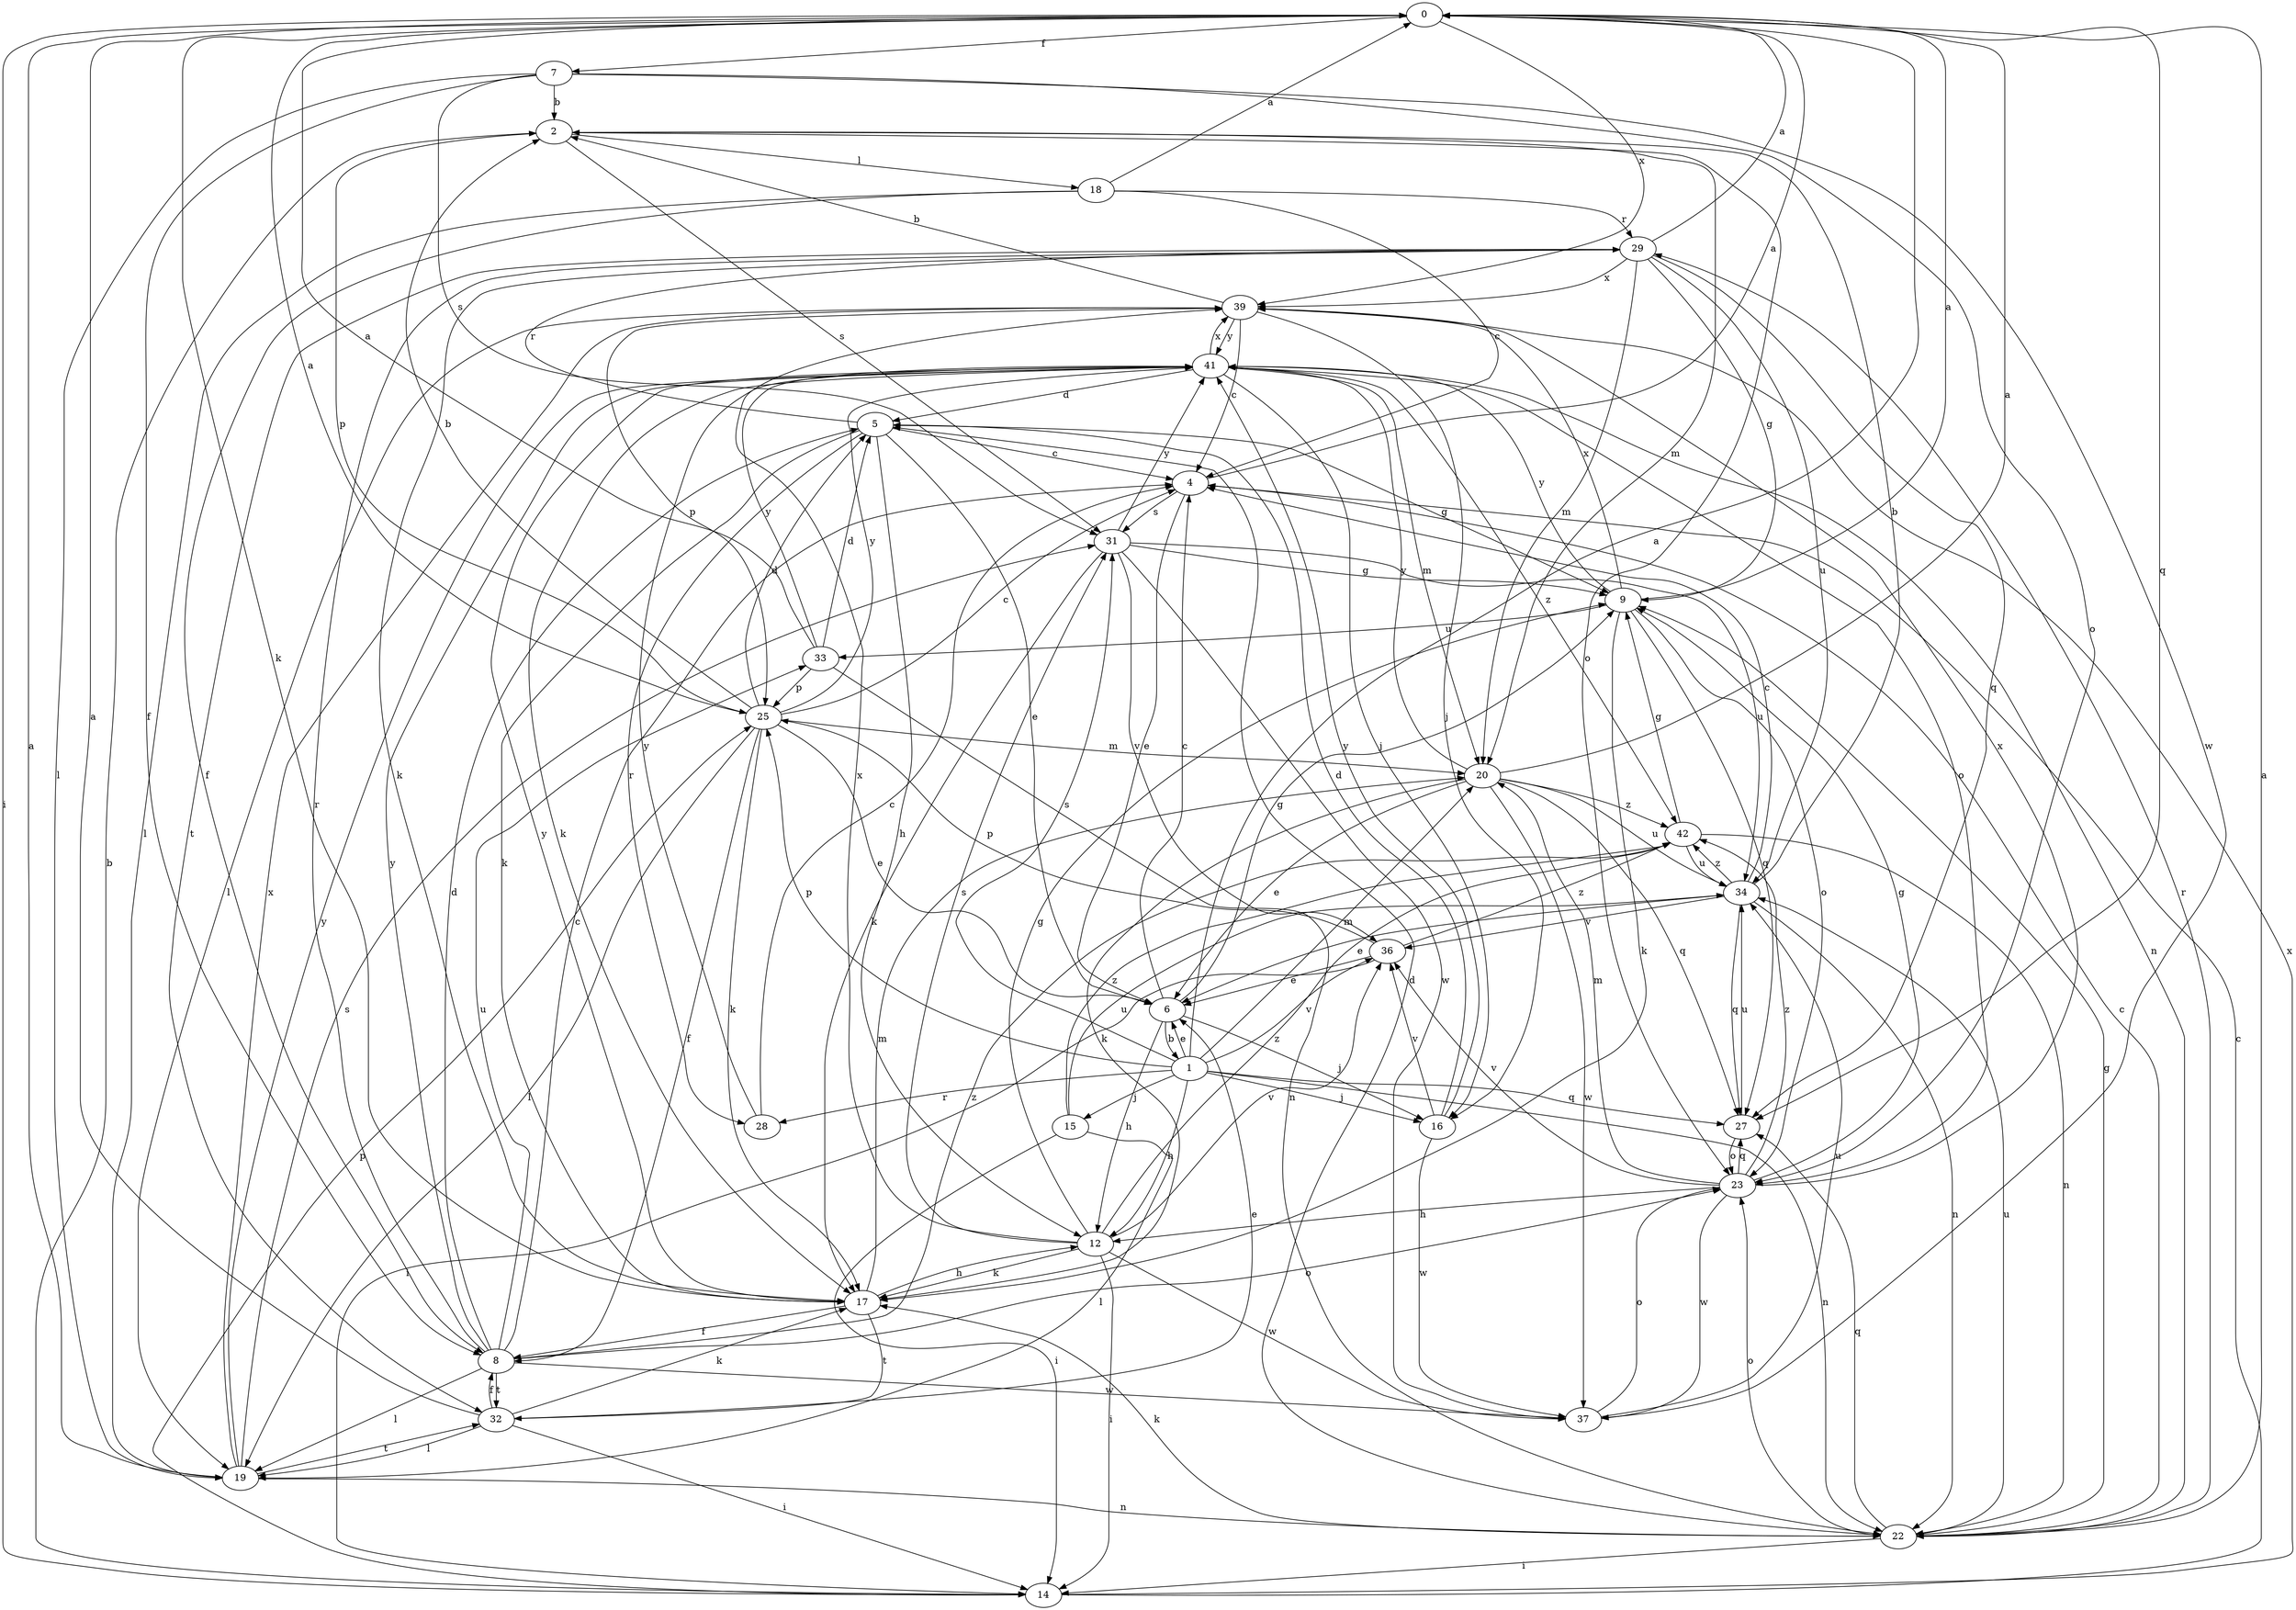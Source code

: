 strict digraph  {
0;
1;
2;
4;
5;
6;
7;
8;
9;
12;
14;
15;
16;
17;
18;
19;
20;
22;
23;
25;
27;
28;
29;
31;
32;
33;
34;
36;
37;
39;
41;
42;
0 -> 7  [label=f];
0 -> 14  [label=i];
0 -> 17  [label=k];
0 -> 27  [label=q];
0 -> 39  [label=x];
1 -> 0  [label=a];
1 -> 6  [label=e];
1 -> 12  [label=h];
1 -> 15  [label=j];
1 -> 16  [label=j];
1 -> 20  [label=m];
1 -> 22  [label=n];
1 -> 25  [label=p];
1 -> 27  [label=q];
1 -> 28  [label=r];
1 -> 31  [label=s];
1 -> 36  [label=v];
2 -> 18  [label=l];
2 -> 20  [label=m];
2 -> 23  [label=o];
2 -> 25  [label=p];
2 -> 31  [label=s];
4 -> 0  [label=a];
4 -> 6  [label=e];
4 -> 31  [label=s];
5 -> 4  [label=c];
5 -> 6  [label=e];
5 -> 9  [label=g];
5 -> 12  [label=h];
5 -> 17  [label=k];
5 -> 28  [label=r];
5 -> 29  [label=r];
6 -> 1  [label=b];
6 -> 4  [label=c];
6 -> 9  [label=g];
6 -> 12  [label=h];
6 -> 16  [label=j];
7 -> 2  [label=b];
7 -> 8  [label=f];
7 -> 19  [label=l];
7 -> 23  [label=o];
7 -> 31  [label=s];
7 -> 37  [label=w];
8 -> 4  [label=c];
8 -> 5  [label=d];
8 -> 19  [label=l];
8 -> 23  [label=o];
8 -> 29  [label=r];
8 -> 32  [label=t];
8 -> 33  [label=u];
8 -> 37  [label=w];
8 -> 41  [label=y];
8 -> 42  [label=z];
9 -> 0  [label=a];
9 -> 17  [label=k];
9 -> 23  [label=o];
9 -> 27  [label=q];
9 -> 33  [label=u];
9 -> 39  [label=x];
9 -> 41  [label=y];
12 -> 9  [label=g];
12 -> 14  [label=i];
12 -> 17  [label=k];
12 -> 31  [label=s];
12 -> 36  [label=v];
12 -> 37  [label=w];
12 -> 39  [label=x];
12 -> 42  [label=z];
14 -> 2  [label=b];
14 -> 4  [label=c];
14 -> 25  [label=p];
14 -> 39  [label=x];
15 -> 14  [label=i];
15 -> 19  [label=l];
15 -> 34  [label=u];
15 -> 42  [label=z];
16 -> 5  [label=d];
16 -> 36  [label=v];
16 -> 37  [label=w];
16 -> 41  [label=y];
17 -> 8  [label=f];
17 -> 12  [label=h];
17 -> 20  [label=m];
17 -> 32  [label=t];
17 -> 41  [label=y];
18 -> 0  [label=a];
18 -> 4  [label=c];
18 -> 8  [label=f];
18 -> 19  [label=l];
18 -> 29  [label=r];
19 -> 0  [label=a];
19 -> 22  [label=n];
19 -> 31  [label=s];
19 -> 32  [label=t];
19 -> 39  [label=x];
19 -> 41  [label=y];
20 -> 0  [label=a];
20 -> 6  [label=e];
20 -> 17  [label=k];
20 -> 27  [label=q];
20 -> 34  [label=u];
20 -> 37  [label=w];
20 -> 41  [label=y];
20 -> 42  [label=z];
22 -> 0  [label=a];
22 -> 4  [label=c];
22 -> 5  [label=d];
22 -> 9  [label=g];
22 -> 14  [label=i];
22 -> 17  [label=k];
22 -> 23  [label=o];
22 -> 27  [label=q];
22 -> 29  [label=r];
22 -> 34  [label=u];
23 -> 9  [label=g];
23 -> 12  [label=h];
23 -> 20  [label=m];
23 -> 27  [label=q];
23 -> 36  [label=v];
23 -> 37  [label=w];
23 -> 39  [label=x];
23 -> 42  [label=z];
25 -> 0  [label=a];
25 -> 2  [label=b];
25 -> 4  [label=c];
25 -> 5  [label=d];
25 -> 6  [label=e];
25 -> 8  [label=f];
25 -> 17  [label=k];
25 -> 19  [label=l];
25 -> 20  [label=m];
25 -> 41  [label=y];
27 -> 23  [label=o];
27 -> 34  [label=u];
28 -> 4  [label=c];
28 -> 41  [label=y];
29 -> 0  [label=a];
29 -> 9  [label=g];
29 -> 17  [label=k];
29 -> 20  [label=m];
29 -> 27  [label=q];
29 -> 32  [label=t];
29 -> 34  [label=u];
29 -> 39  [label=x];
31 -> 9  [label=g];
31 -> 17  [label=k];
31 -> 34  [label=u];
31 -> 36  [label=v];
31 -> 37  [label=w];
31 -> 41  [label=y];
32 -> 0  [label=a];
32 -> 6  [label=e];
32 -> 8  [label=f];
32 -> 14  [label=i];
32 -> 17  [label=k];
32 -> 19  [label=l];
33 -> 0  [label=a];
33 -> 5  [label=d];
33 -> 22  [label=n];
33 -> 25  [label=p];
33 -> 41  [label=y];
34 -> 2  [label=b];
34 -> 4  [label=c];
34 -> 6  [label=e];
34 -> 22  [label=n];
34 -> 27  [label=q];
34 -> 36  [label=v];
34 -> 42  [label=z];
36 -> 6  [label=e];
36 -> 14  [label=i];
36 -> 25  [label=p];
36 -> 42  [label=z];
37 -> 23  [label=o];
37 -> 34  [label=u];
39 -> 2  [label=b];
39 -> 4  [label=c];
39 -> 16  [label=j];
39 -> 19  [label=l];
39 -> 25  [label=p];
39 -> 41  [label=y];
41 -> 5  [label=d];
41 -> 16  [label=j];
41 -> 17  [label=k];
41 -> 20  [label=m];
41 -> 22  [label=n];
41 -> 23  [label=o];
41 -> 39  [label=x];
41 -> 42  [label=z];
42 -> 9  [label=g];
42 -> 22  [label=n];
42 -> 34  [label=u];
}
